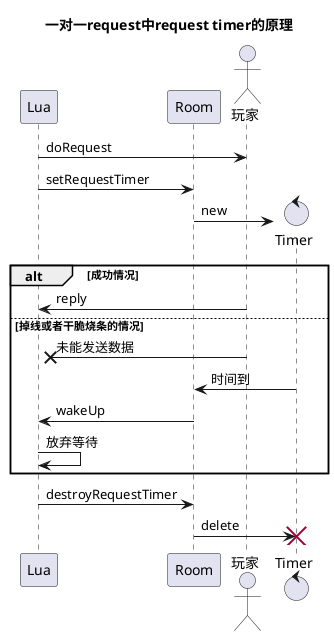 @startuml
title 一对一request中request timer的原理
participant Lua
participant Room
actor "玩家" as P

Lua -> P : doRequest
Lua -> Room : setRequestTimer
create control Timer
Room -> Timer ** : new

alt 成功情况
  P -> Lua : reply
else 掉线或者干脆烧条的情况
  P ->x Lua : 未能发送数据
  Timer -> Room : 时间到
  Room -> Lua : wakeUp
  Lua -> Lua : 放弃等待
end

Lua -> Room : destroyRequestTimer
Room -> Timer !! : delete

@enduml
